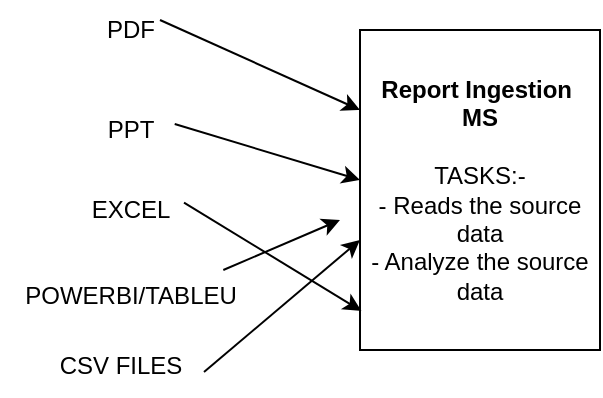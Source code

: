 <mxfile version="28.0.4">
  <diagram name="Page-1" id="28wCIs6dMHjloTsGLdl1">
    <mxGraphModel dx="778" dy="426" grid="1" gridSize="10" guides="1" tooltips="1" connect="1" arrows="1" fold="1" page="1" pageScale="1" pageWidth="850" pageHeight="1100" math="0" shadow="0">
      <root>
        <mxCell id="0" />
        <mxCell id="1" parent="0" />
        <mxCell id="-XmGPj9tXlUXmcEVxjgT-1" value="&lt;b&gt;Report Ingestion&amp;nbsp;&lt;/b&gt;&lt;div&gt;&lt;b&gt;MS&lt;/b&gt;&lt;/div&gt;&lt;div&gt;&lt;br&gt;&lt;/div&gt;&lt;div&gt;TASKS:-&lt;/div&gt;&lt;div&gt;- Reads the source data&lt;/div&gt;&lt;div&gt;- Analyze the source data&lt;/div&gt;" style="rounded=0;whiteSpace=wrap;html=1;" vertex="1" parent="1">
          <mxGeometry x="370" y="105" width="120" height="160" as="geometry" />
        </mxCell>
        <mxCell id="-XmGPj9tXlUXmcEVxjgT-2" value="" style="endArrow=classic;html=1;rounded=0;" edge="1" parent="1" source="-XmGPj9tXlUXmcEVxjgT-8">
          <mxGeometry width="50" height="50" relative="1" as="geometry">
            <mxPoint x="320" y="250" as="sourcePoint" />
            <mxPoint x="360" y="200" as="targetPoint" />
          </mxGeometry>
        </mxCell>
        <mxCell id="-XmGPj9tXlUXmcEVxjgT-3" value="" style="endArrow=classic;html=1;rounded=0;exitX=0.947;exitY=0.4;exitDx=0;exitDy=0;exitPerimeter=0;" edge="1" parent="1" source="-XmGPj9tXlUXmcEVxjgT-6">
          <mxGeometry width="50" height="50" relative="1" as="geometry">
            <mxPoint x="320" y="230" as="sourcePoint" />
            <mxPoint x="370" y="180" as="targetPoint" />
            <Array as="points" />
          </mxGeometry>
        </mxCell>
        <mxCell id="-XmGPj9tXlUXmcEVxjgT-4" value="" style="endArrow=classic;html=1;rounded=0;" edge="1" parent="1">
          <mxGeometry width="50" height="50" relative="1" as="geometry">
            <mxPoint x="270" y="100" as="sourcePoint" />
            <mxPoint x="370" y="145" as="targetPoint" />
            <Array as="points" />
          </mxGeometry>
        </mxCell>
        <mxCell id="-XmGPj9tXlUXmcEVxjgT-5" value="PDF" style="text;html=1;align=center;verticalAlign=middle;resizable=0;points=[];autosize=1;strokeColor=none;fillColor=none;" vertex="1" parent="1">
          <mxGeometry x="230" y="90" width="50" height="30" as="geometry" />
        </mxCell>
        <mxCell id="-XmGPj9tXlUXmcEVxjgT-6" value="PPT&lt;span style=&quot;color: rgba(0, 0, 0, 0); font-family: monospace; font-size: 0px; text-align: start;&quot;&gt;%3CmxGraphModel%3E%3Croot%3E%3CmxCell%20id%3D%220%22%2F%3E%3CmxCell%20id%3D%221%22%20parent%3D%220%22%2F%3E%3CmxCell%20id%3D%222%22%20value%3D%22PDF%22%20style%3D%22text%3Bhtml%3D1%3Balign%3Dcenter%3BverticalAlign%3Dmiddle%3Bresizable%3D0%3Bpoints%3D%5B%5D%3Bautosize%3D1%3BstrokeColor%3Dnone%3BfillColor%3Dnone%3B%22%20vertex%3D%221%22%20parent%3D%221%22%3E%3CmxGeometry%20x%3D%2230%22%20y%3D%2290%22%20width%3D%2250%22%20height%3D%2230%22%20as%3D%22geometry%22%2F%3E%3C%2FmxCell%3E%3C%2Froot%3E%3C%2FmxGraphModel%3E&lt;/span&gt;" style="text;html=1;align=center;verticalAlign=middle;resizable=0;points=[];autosize=1;strokeColor=none;fillColor=none;" vertex="1" parent="1">
          <mxGeometry x="230" y="140" width="50" height="30" as="geometry" />
        </mxCell>
        <mxCell id="-XmGPj9tXlUXmcEVxjgT-7" value="EXCEL" style="text;html=1;align=center;verticalAlign=middle;resizable=0;points=[];autosize=1;strokeColor=none;fillColor=none;" vertex="1" parent="1">
          <mxGeometry x="225" y="180" width="60" height="30" as="geometry" />
        </mxCell>
        <mxCell id="-XmGPj9tXlUXmcEVxjgT-8" value="POWERBI/TABLEU&lt;div&gt;&lt;br&gt;&lt;/div&gt;" style="text;html=1;align=center;verticalAlign=middle;resizable=0;points=[];autosize=1;strokeColor=none;fillColor=none;" vertex="1" parent="1">
          <mxGeometry x="190" y="225" width="130" height="40" as="geometry" />
        </mxCell>
        <mxCell id="-XmGPj9tXlUXmcEVxjgT-9" value="CSV FILES" style="text;html=1;align=center;verticalAlign=middle;resizable=0;points=[];autosize=1;strokeColor=none;fillColor=none;" vertex="1" parent="1">
          <mxGeometry x="210" y="258" width="80" height="30" as="geometry" />
        </mxCell>
        <mxCell id="-XmGPj9tXlUXmcEVxjgT-10" value="" style="endArrow=classic;html=1;rounded=0;exitX=0.95;exitY=0.378;exitDx=0;exitDy=0;exitPerimeter=0;entryX=0.006;entryY=0.878;entryDx=0;entryDy=0;entryPerimeter=0;" edge="1" parent="1" source="-XmGPj9tXlUXmcEVxjgT-7" target="-XmGPj9tXlUXmcEVxjgT-1">
          <mxGeometry width="50" height="50" relative="1" as="geometry">
            <mxPoint x="290" y="250" as="sourcePoint" />
            <mxPoint x="340" y="200" as="targetPoint" />
          </mxGeometry>
        </mxCell>
        <mxCell id="-XmGPj9tXlUXmcEVxjgT-11" value="" style="endArrow=classic;html=1;rounded=0;exitX=1.025;exitY=0.6;exitDx=0;exitDy=0;exitPerimeter=0;" edge="1" parent="1" source="-XmGPj9tXlUXmcEVxjgT-9">
          <mxGeometry width="50" height="50" relative="1" as="geometry">
            <mxPoint x="330" y="255" as="sourcePoint" />
            <mxPoint x="370" y="210" as="targetPoint" />
          </mxGeometry>
        </mxCell>
      </root>
    </mxGraphModel>
  </diagram>
</mxfile>
